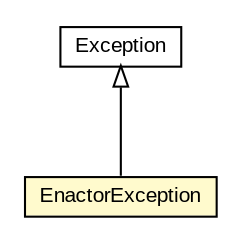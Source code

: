 #!/usr/local/bin/dot
#
# Class diagram 
# Generated by UMLGraph version 5.3 (http://www.umlgraph.org/)
#

digraph G {
	edge [fontname="arial",fontsize=10,labelfontname="arial",labelfontsize=10];
	node [fontname="arial",fontsize=10,shape=plaintext];
	nodesep=0.25;
	ranksep=0.5;
	// context.arch.enactor.EnactorException
	c74951 [label=<<table title="context.arch.enactor.EnactorException" border="0" cellborder="1" cellspacing="0" cellpadding="2" port="p" bgcolor="lemonChiffon" href="./EnactorException.html">
		<tr><td><table border="0" cellspacing="0" cellpadding="1">
<tr><td align="center" balign="center"> EnactorException </td></tr>
		</table></td></tr>
		</table>>, fontname="arial", fontcolor="black", fontsize=10.0];
	//context.arch.enactor.EnactorException extends java.lang.Exception
	c75189:p -> c74951:p [dir=back,arrowtail=empty];
	// java.lang.Exception
	c75189 [label=<<table title="java.lang.Exception" border="0" cellborder="1" cellspacing="0" cellpadding="2" port="p" href="http://java.sun.com/j2se/1.4.2/docs/api/java/lang/Exception.html">
		<tr><td><table border="0" cellspacing="0" cellpadding="1">
<tr><td align="center" balign="center"> Exception </td></tr>
		</table></td></tr>
		</table>>, fontname="arial", fontcolor="black", fontsize=10.0];
}

